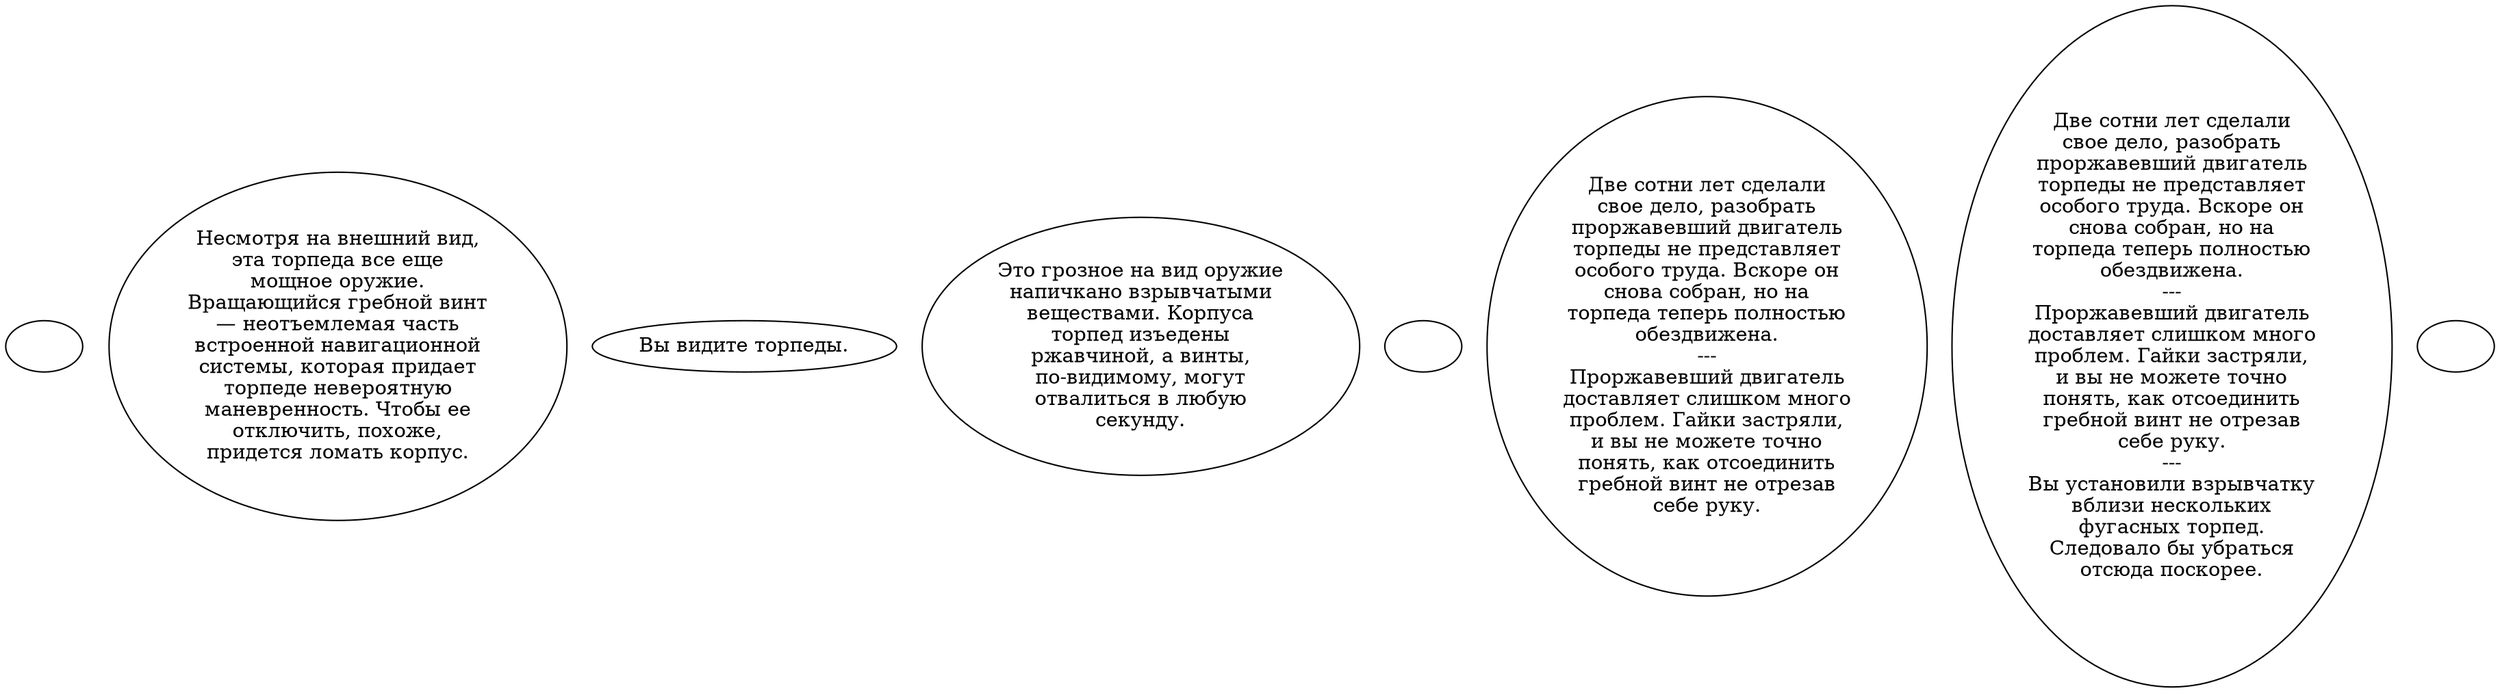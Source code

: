 digraph fcsubtor {
  "start" [style=filled       fillcolor="#FFFFFF"       color="#000000"]
  "start" [label=""]
  "use_p_proc" [style=filled       fillcolor="#FFFFFF"       color="#000000"]
  "use_p_proc" [label="Несмотря на внешний вид,\nэта торпеда все еще\nмощное оружие.\nВращающийся гребной винт\n— неотъемлемая часть\nвстроенной навигационной\nсистемы, которая придает\nторпеде невероятную\nманевренность. Чтобы ее\nотключить, похоже,\nпридется ломать корпус."]
  "look_at_p_proc" [style=filled       fillcolor="#FFFFFF"       color="#000000"]
  "look_at_p_proc" [label="Вы видите торпеды."]
  "description_p_proc" [style=filled       fillcolor="#FFFFFF"       color="#000000"]
  "description_p_proc" [label="Это грозное на вид оружие\nнапичкано взрывчатыми\nвеществами. Корпуса\nторпед изъедены\nржавчиной, а винты,\nпо-видимому, могут\nотвалиться в любую\nсекунду."]
  "timed_event_p_proc" [style=filled       fillcolor="#FFFFFF"       color="#000000"]
  "timed_event_p_proc" [label=""]
  "use_skill_on_p_proc" [style=filled       fillcolor="#FFFFFF"       color="#000000"]
  "use_skill_on_p_proc" [label="Две сотни лет сделали\nсвое дело, разобрать\nпроржавевший двигатель\nторпеды не представляет\nособого труда. Вскоре он\nснова собран, но на\nторпеда теперь полностью\nобездвижена.\n---\nПроржавевший двигатель\nдоставляет слишком много\nпроблем. Гайки застряли,\nи вы не можете точно\nпонять, как отсоединить\nгребной винт не отрезав\nсебе руку."]
  "use_obj_on_p_proc" [style=filled       fillcolor="#FFFFFF"       color="#000000"]
  "use_obj_on_p_proc" [label="Две сотни лет сделали\nсвое дело, разобрать\nпроржавевший двигатель\nторпеды не представляет\nособого труда. Вскоре он\nснова собран, но на\nторпеда теперь полностью\nобездвижена.\n---\nПроржавевший двигатель\nдоставляет слишком много\nпроблем. Гайки застряли,\nи вы не можете точно\nпонять, как отсоединить\nгребной винт не отрезав\nсебе руку.\n---\nВы установили взрывчатку\nвблизи нескольких\nфугасных торпед.\nСледовало бы убраться\nотсюда поскорее."]
  "damage_p_proc" [style=filled       fillcolor="#FFFFFF"       color="#000000"]
  "damage_p_proc" [label=""]
}
